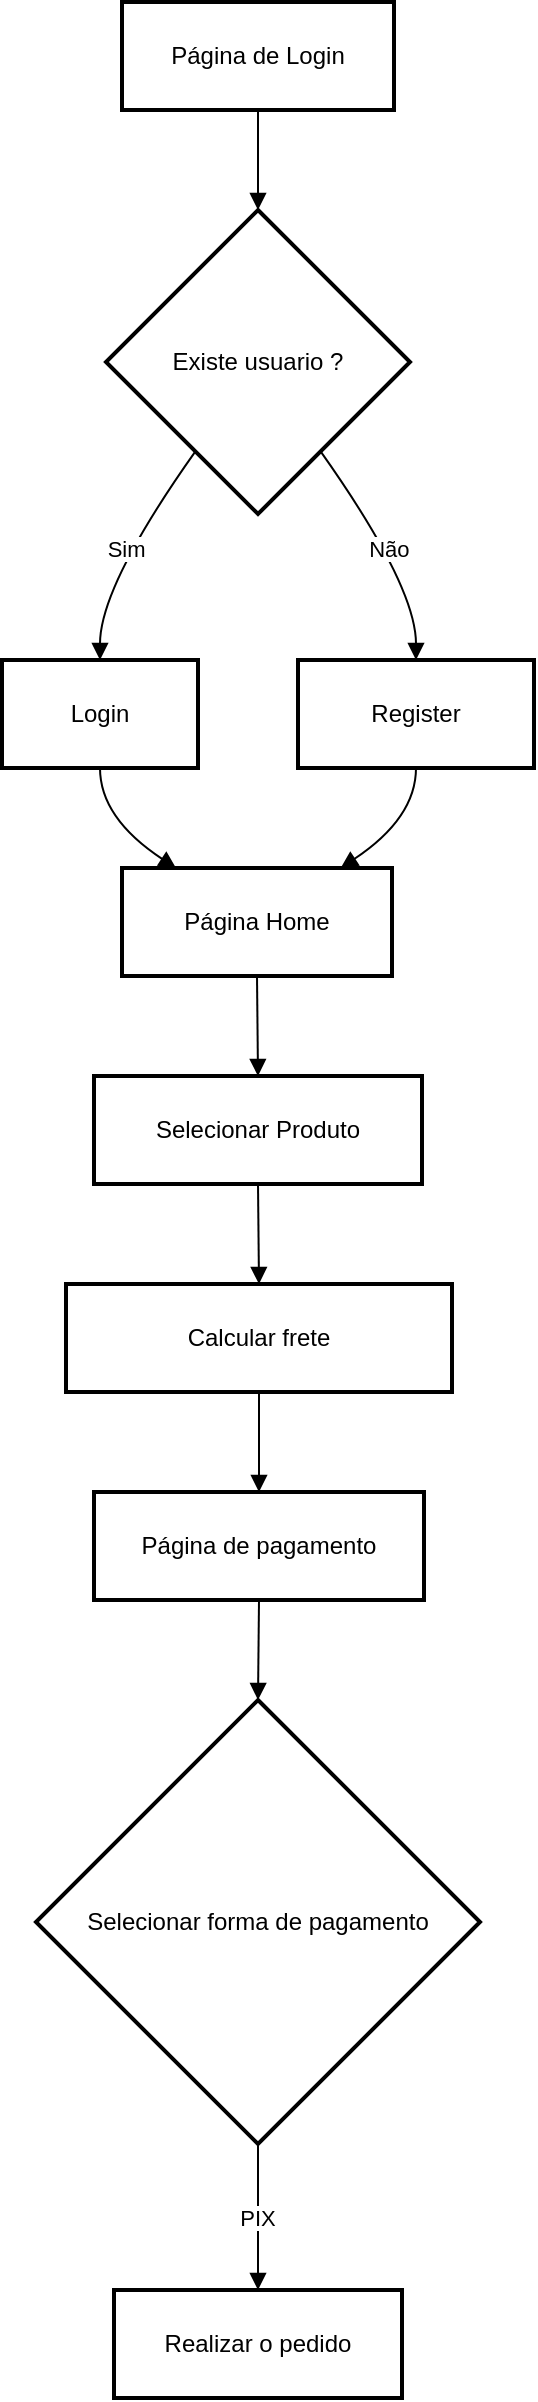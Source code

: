 <mxfile version="26.2.9">
  <diagram name="Página-1" id="fMljyBxDqG2stMHGXLJd">
    <mxGraphModel dx="2319" dy="1130" grid="1" gridSize="10" guides="1" tooltips="1" connect="1" arrows="1" fold="1" page="1" pageScale="1" pageWidth="827" pageHeight="1169" math="0" shadow="0">
      <root>
        <mxCell id="0" />
        <mxCell id="1" parent="0" />
        <mxCell id="2" value="Página de Login" style="whiteSpace=wrap;strokeWidth=2;" parent="1" vertex="1">
          <mxGeometry x="68" y="8" width="136" height="54" as="geometry" />
        </mxCell>
        <mxCell id="3" value="Existe usuario ?" style="rhombus;strokeWidth=2;whiteSpace=wrap;" parent="1" vertex="1">
          <mxGeometry x="60" y="112" width="152" height="152" as="geometry" />
        </mxCell>
        <mxCell id="4" value="Login" style="whiteSpace=wrap;strokeWidth=2;" parent="1" vertex="1">
          <mxGeometry x="8" y="337" width="98" height="54" as="geometry" />
        </mxCell>
        <mxCell id="5" value="Register" style="whiteSpace=wrap;strokeWidth=2;" parent="1" vertex="1">
          <mxGeometry x="156" y="337" width="118" height="54" as="geometry" />
        </mxCell>
        <mxCell id="6" value="Página Home" style="whiteSpace=wrap;strokeWidth=2;" parent="1" vertex="1">
          <mxGeometry x="68" y="441" width="135" height="54" as="geometry" />
        </mxCell>
        <mxCell id="7" value="Selecionar Produto" style="whiteSpace=wrap;strokeWidth=2;" parent="1" vertex="1">
          <mxGeometry x="54" y="545" width="164" height="54" as="geometry" />
        </mxCell>
        <mxCell id="8" value="Calcular frete" style="whiteSpace=wrap;strokeWidth=2;" parent="1" vertex="1">
          <mxGeometry x="40" y="649" width="193" height="54" as="geometry" />
        </mxCell>
        <mxCell id="9" value="Página de pagamento" style="whiteSpace=wrap;strokeWidth=2;" parent="1" vertex="1">
          <mxGeometry x="54" y="753" width="165" height="54" as="geometry" />
        </mxCell>
        <mxCell id="10" value="Selecionar forma de pagamento" style="rhombus;strokeWidth=2;whiteSpace=wrap;" parent="1" vertex="1">
          <mxGeometry x="25" y="857" width="222" height="222" as="geometry" />
        </mxCell>
        <mxCell id="11" value="Realizar o pedido" style="whiteSpace=wrap;strokeWidth=2;" parent="1" vertex="1">
          <mxGeometry x="64" y="1152" width="144" height="54" as="geometry" />
        </mxCell>
        <mxCell id="12" value="" style="curved=1;startArrow=none;endArrow=block;exitX=0.5;exitY=1;entryX=0.5;entryY=0;" parent="1" source="2" target="3" edge="1">
          <mxGeometry relative="1" as="geometry">
            <Array as="points" />
          </mxGeometry>
        </mxCell>
        <mxCell id="13" value="Sim" style="curved=1;startArrow=none;endArrow=block;exitX=0.15;exitY=1;entryX=0.5;entryY=0;" parent="1" source="3" target="4" edge="1">
          <mxGeometry relative="1" as="geometry">
            <Array as="points">
              <mxPoint x="57" y="300" />
            </Array>
          </mxGeometry>
        </mxCell>
        <mxCell id="14" value="Não" style="curved=1;startArrow=none;endArrow=block;exitX=0.85;exitY=1;entryX=0.5;entryY=0;" parent="1" source="3" target="5" edge="1">
          <mxGeometry relative="1" as="geometry">
            <Array as="points">
              <mxPoint x="215" y="300" />
            </Array>
          </mxGeometry>
        </mxCell>
        <mxCell id="15" value="" style="curved=1;startArrow=none;endArrow=block;exitX=0.5;exitY=1;entryX=0.2;entryY=0;" parent="1" source="4" target="6" edge="1">
          <mxGeometry relative="1" as="geometry">
            <Array as="points">
              <mxPoint x="57" y="416" />
            </Array>
          </mxGeometry>
        </mxCell>
        <mxCell id="16" value="" style="curved=1;startArrow=none;endArrow=block;exitX=0.5;exitY=1;entryX=0.81;entryY=0;" parent="1" source="5" target="6" edge="1">
          <mxGeometry relative="1" as="geometry">
            <Array as="points">
              <mxPoint x="215" y="416" />
            </Array>
          </mxGeometry>
        </mxCell>
        <mxCell id="17" value="" style="curved=1;startArrow=none;endArrow=block;exitX=0.5;exitY=1;entryX=0.5;entryY=0;" parent="1" source="6" target="7" edge="1">
          <mxGeometry relative="1" as="geometry">
            <Array as="points" />
          </mxGeometry>
        </mxCell>
        <mxCell id="18" value="" style="curved=1;startArrow=none;endArrow=block;exitX=0.5;exitY=1;entryX=0.5;entryY=0;" parent="1" source="7" target="8" edge="1">
          <mxGeometry relative="1" as="geometry">
            <Array as="points" />
          </mxGeometry>
        </mxCell>
        <mxCell id="19" value="" style="curved=1;startArrow=none;endArrow=block;exitX=0.5;exitY=1;entryX=0.5;entryY=0;" parent="1" source="8" target="9" edge="1">
          <mxGeometry relative="1" as="geometry">
            <Array as="points" />
          </mxGeometry>
        </mxCell>
        <mxCell id="20" value="" style="curved=1;startArrow=none;endArrow=block;exitX=0.5;exitY=1;entryX=0.5;entryY=0;" parent="1" source="9" target="10" edge="1">
          <mxGeometry relative="1" as="geometry">
            <Array as="points" />
          </mxGeometry>
        </mxCell>
        <mxCell id="21" value="PIX" style="curved=1;startArrow=none;endArrow=block;exitX=0.5;exitY=1;entryX=0.5;entryY=0;" parent="1" source="10" target="11" edge="1">
          <mxGeometry relative="1" as="geometry">
            <Array as="points" />
          </mxGeometry>
        </mxCell>
      </root>
    </mxGraphModel>
  </diagram>
</mxfile>

